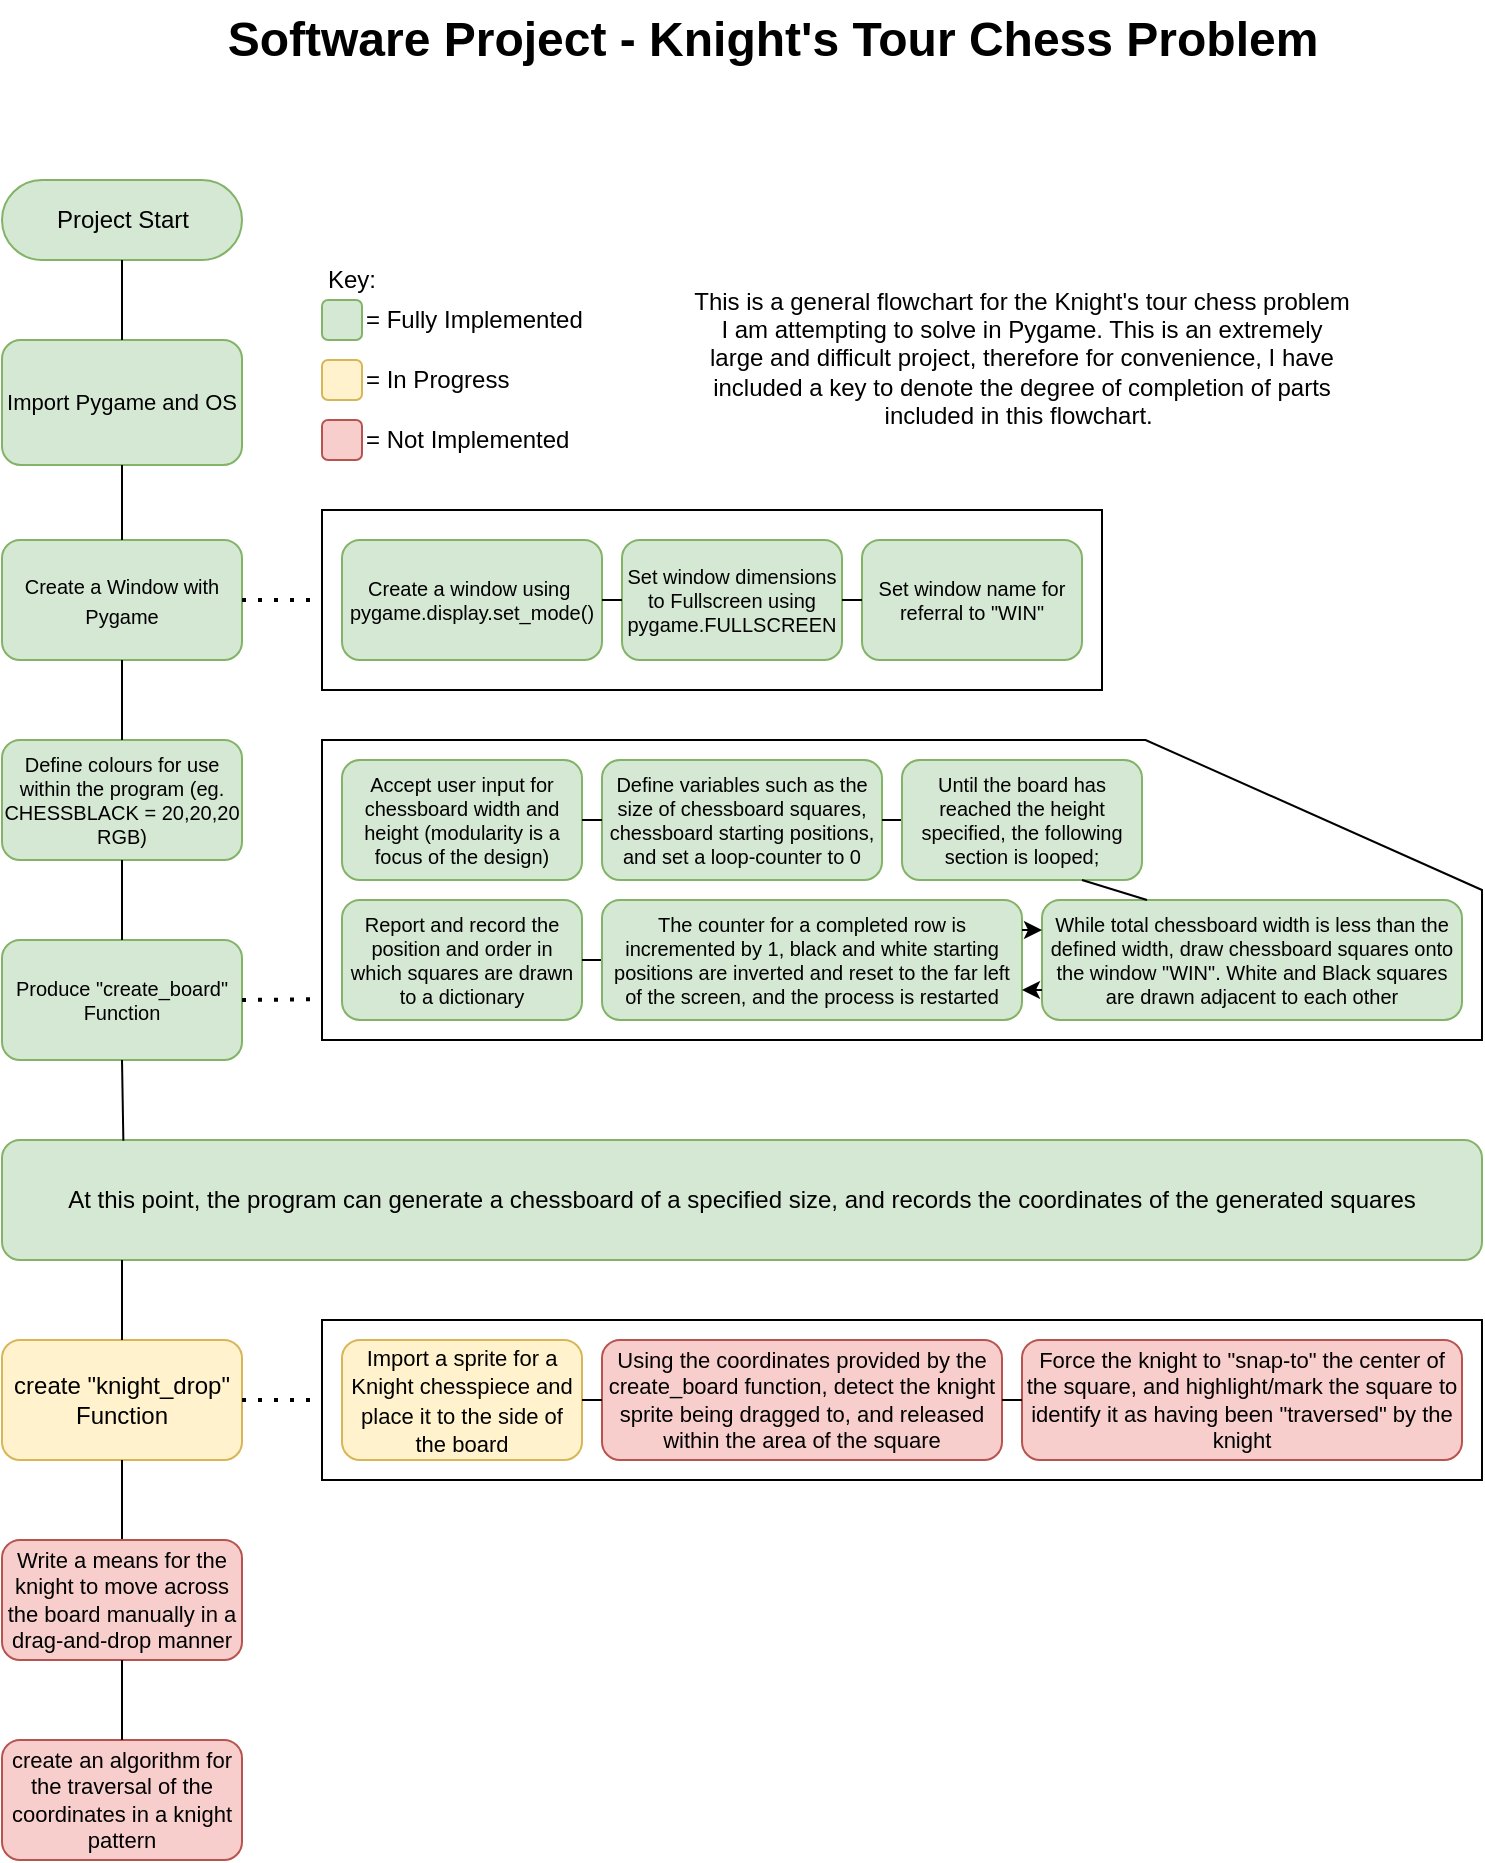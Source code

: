 <mxfile version="20.3.0" type="github">
  <diagram id="9U3Q2FAloubjgjWKz3vD" name="Page-1">
    <mxGraphModel dx="2188" dy="1172" grid="1" gridSize="10" guides="1" tooltips="1" connect="1" arrows="1" fold="1" page="1" pageScale="1" pageWidth="850" pageHeight="1100" math="0" shadow="0">
      <root>
        <mxCell id="0" />
        <mxCell id="1" parent="0" />
        <mxCell id="BqHGPQTl1dKRI6JXevEI-2" value="" style="verticalLabelPosition=bottom;verticalAlign=top;html=1;shape=mxgraph.basic.polygon;polyCoords=[[0,0],[0.71,0],[1,0.5],[1,0.75],[1,1],[0,1],[0,0.75],[0,0.25]];polyline=0;" vertex="1" parent="1">
          <mxGeometry x="200" y="400" width="580" height="150" as="geometry" />
        </mxCell>
        <mxCell id="eTlVAKslrcXKdiBdUREp-3" value="Software Project - Knight&#39;s Tour Chess Problem" style="text;strokeColor=none;fillColor=none;html=1;fontSize=24;fontStyle=1;verticalAlign=middle;align=center;" parent="1" vertex="1">
          <mxGeometry x="124" y="30" width="602" height="40" as="geometry" />
        </mxCell>
        <mxCell id="eTlVAKslrcXKdiBdUREp-4" value="This is a general flowchart for the Knight&#39;s tour chess problem I am attempting to solve in Pygame. This is an extremely large and difficult project, therefore for convenience, I have included a key to denote the degree of completion of parts included in this flowchart.&amp;nbsp;" style="text;html=1;strokeColor=none;fillColor=none;align=center;verticalAlign=middle;whiteSpace=wrap;rounded=0;" parent="1" vertex="1">
          <mxGeometry x="385" y="157.5" width="330" height="102.5" as="geometry" />
        </mxCell>
        <mxCell id="eTlVAKslrcXKdiBdUREp-5" value="Key:" style="text;html=1;strokeColor=none;fillColor=none;align=center;verticalAlign=middle;whiteSpace=wrap;rounded=0;" parent="1" vertex="1">
          <mxGeometry x="200" y="160" width="30" height="20" as="geometry" />
        </mxCell>
        <mxCell id="eTlVAKslrcXKdiBdUREp-6" value="" style="rounded=1;whiteSpace=wrap;html=1;fillColor=#d5e8d4;strokeColor=#82b366;" parent="1" vertex="1">
          <mxGeometry x="200" y="180" width="20" height="20" as="geometry" />
        </mxCell>
        <mxCell id="eTlVAKslrcXKdiBdUREp-7" value="" style="rounded=1;whiteSpace=wrap;html=1;fillColor=#fff2cc;strokeColor=#d6b656;" parent="1" vertex="1">
          <mxGeometry x="200" y="210" width="20" height="20" as="geometry" />
        </mxCell>
        <mxCell id="eTlVAKslrcXKdiBdUREp-8" value="" style="rounded=1;whiteSpace=wrap;html=1;fillColor=#f8cecc;strokeColor=#b85450;" parent="1" vertex="1">
          <mxGeometry x="200" y="240" width="20" height="20" as="geometry" />
        </mxCell>
        <mxCell id="eTlVAKslrcXKdiBdUREp-10" value="= In Progress" style="text;html=1;strokeColor=none;fillColor=none;align=left;verticalAlign=middle;rounded=0;" parent="1" vertex="1">
          <mxGeometry x="220" y="212.5" width="70" height="15" as="geometry" />
        </mxCell>
        <mxCell id="eTlVAKslrcXKdiBdUREp-11" value="= Fully Implemented" style="text;html=1;strokeColor=none;fillColor=none;align=left;verticalAlign=middle;rounded=0;" parent="1" vertex="1">
          <mxGeometry x="220" y="182.5" width="120" height="15" as="geometry" />
        </mxCell>
        <mxCell id="eTlVAKslrcXKdiBdUREp-12" value="= Not Implemented" style="text;html=1;strokeColor=none;fillColor=none;align=left;verticalAlign=middle;rounded=0;" parent="1" vertex="1">
          <mxGeometry x="220" y="235" width="100" height="30" as="geometry" />
        </mxCell>
        <mxCell id="eTlVAKslrcXKdiBdUREp-13" value="Project Start" style="html=1;dashed=0;whitespace=wrap;shape=mxgraph.dfd.start;fillColor=#d5e8d4;strokeColor=#82b366;" parent="1" vertex="1">
          <mxGeometry x="40" y="120" width="120" height="40" as="geometry" />
        </mxCell>
        <mxCell id="eTlVAKslrcXKdiBdUREp-14" value="&lt;font style=&quot;font-size: 11px;&quot;&gt;Import Pygame and OS&lt;/font&gt;" style="rounded=1;whiteSpace=wrap;html=1;fillColor=#d5e8d4;strokeColor=#82b366;" parent="1" vertex="1">
          <mxGeometry x="40" y="200" width="120" height="62.5" as="geometry" />
        </mxCell>
        <mxCell id="eTlVAKslrcXKdiBdUREp-15" value="" style="endArrow=none;html=1;rounded=0;fontSize=11;entryX=0.5;entryY=0.5;entryDx=0;entryDy=20;entryPerimeter=0;exitX=0.5;exitY=0;exitDx=0;exitDy=0;" parent="1" source="eTlVAKslrcXKdiBdUREp-14" target="eTlVAKslrcXKdiBdUREp-13" edge="1">
          <mxGeometry width="50" height="50" relative="1" as="geometry">
            <mxPoint x="80" y="220" as="sourcePoint" />
            <mxPoint x="130" y="170" as="targetPoint" />
          </mxGeometry>
        </mxCell>
        <mxCell id="eTlVAKslrcXKdiBdUREp-17" value="&lt;font style=&quot;font-size: 10px;&quot;&gt;Create a Window with Pygame&lt;/font&gt;" style="rounded=1;whiteSpace=wrap;html=1;fillColor=#d5e8d4;strokeColor=#82b366;" parent="1" vertex="1">
          <mxGeometry x="40" y="300" width="120" height="60" as="geometry" />
        </mxCell>
        <mxCell id="eTlVAKslrcXKdiBdUREp-18" value="" style="endArrow=none;html=1;rounded=0;fontSize=10;entryX=0.5;entryY=1;entryDx=0;entryDy=0;exitX=0.5;exitY=0;exitDx=0;exitDy=0;" parent="1" source="eTlVAKslrcXKdiBdUREp-17" target="eTlVAKslrcXKdiBdUREp-14" edge="1">
          <mxGeometry width="50" height="50" relative="1" as="geometry">
            <mxPoint x="60" y="280" as="sourcePoint" />
            <mxPoint x="110" y="230" as="targetPoint" />
          </mxGeometry>
        </mxCell>
        <mxCell id="K6Ctk4DiYDlHX3P9UcAB-1" value="Produce &quot;create_board&quot; Function" style="rounded=1;whiteSpace=wrap;html=1;fontSize=10;fillColor=#d5e8d4;strokeColor=#82b366;" parent="1" vertex="1">
          <mxGeometry x="40" y="500" width="120" height="60" as="geometry" />
        </mxCell>
        <mxCell id="K6Ctk4DiYDlHX3P9UcAB-2" value="" style="rounded=0;whiteSpace=wrap;html=1;fontSize=10;" parent="1" vertex="1">
          <mxGeometry x="200" y="285" width="390" height="90" as="geometry" />
        </mxCell>
        <mxCell id="K6Ctk4DiYDlHX3P9UcAB-3" value="" style="endArrow=none;dashed=1;html=1;dashPattern=1 3;strokeWidth=2;rounded=0;fontSize=10;exitX=1;exitY=0.5;exitDx=0;exitDy=0;entryX=0;entryY=0.5;entryDx=0;entryDy=0;" parent="1" source="eTlVAKslrcXKdiBdUREp-17" target="K6Ctk4DiYDlHX3P9UcAB-2" edge="1">
          <mxGeometry width="50" height="50" relative="1" as="geometry">
            <mxPoint x="280" y="260" as="sourcePoint" />
            <mxPoint x="260" y="250" as="targetPoint" />
          </mxGeometry>
        </mxCell>
        <mxCell id="K6Ctk4DiYDlHX3P9UcAB-4" value="Create a window using&amp;nbsp; pygame.display.set_mode()" style="rounded=1;whiteSpace=wrap;html=1;fontSize=10;fillColor=#d5e8d4;strokeColor=#82b366;" parent="1" vertex="1">
          <mxGeometry x="210" y="300" width="130" height="60" as="geometry" />
        </mxCell>
        <mxCell id="K6Ctk4DiYDlHX3P9UcAB-5" value="Set window dimensions to Fullscreen using pygame.FULLSCREEN" style="rounded=1;whiteSpace=wrap;html=1;fontSize=10;fillColor=#d5e8d4;strokeColor=#82b366;" parent="1" vertex="1">
          <mxGeometry x="350" y="300" width="110" height="60" as="geometry" />
        </mxCell>
        <mxCell id="K6Ctk4DiYDlHX3P9UcAB-6" value="" style="endArrow=none;html=1;rounded=0;fontSize=10;exitX=1;exitY=0.5;exitDx=0;exitDy=0;entryX=0;entryY=0.5;entryDx=0;entryDy=0;" parent="1" source="K6Ctk4DiYDlHX3P9UcAB-4" target="K6Ctk4DiYDlHX3P9UcAB-5" edge="1">
          <mxGeometry width="50" height="50" relative="1" as="geometry">
            <mxPoint x="300" y="305" as="sourcePoint" />
            <mxPoint x="350" y="255" as="targetPoint" />
          </mxGeometry>
        </mxCell>
        <mxCell id="K6Ctk4DiYDlHX3P9UcAB-7" value="Set window name for referral to &quot;WIN&quot;" style="rounded=1;whiteSpace=wrap;html=1;fontSize=10;fillColor=#d5e8d4;strokeColor=#82b366;" parent="1" vertex="1">
          <mxGeometry x="470" y="300" width="110" height="60" as="geometry" />
        </mxCell>
        <mxCell id="K6Ctk4DiYDlHX3P9UcAB-8" value="" style="endArrow=none;html=1;rounded=0;fontSize=10;exitX=1;exitY=0.5;exitDx=0;exitDy=0;entryX=0;entryY=0.5;entryDx=0;entryDy=0;" parent="1" source="K6Ctk4DiYDlHX3P9UcAB-5" target="K6Ctk4DiYDlHX3P9UcAB-7" edge="1">
          <mxGeometry width="50" height="50" relative="1" as="geometry">
            <mxPoint x="420" y="300" as="sourcePoint" />
            <mxPoint x="470" y="250" as="targetPoint" />
          </mxGeometry>
        </mxCell>
        <mxCell id="K6Ctk4DiYDlHX3P9UcAB-9" value="Define colours for use within the program (eg. CHESSBLACK = 20,20,20 RGB)" style="rounded=1;whiteSpace=wrap;html=1;fontSize=10;fillColor=#d5e8d4;strokeColor=#82b366;" parent="1" vertex="1">
          <mxGeometry x="40" y="400" width="120" height="60" as="geometry" />
        </mxCell>
        <mxCell id="K6Ctk4DiYDlHX3P9UcAB-10" value="" style="endArrow=none;html=1;rounded=0;fontSize=10;entryX=0.5;entryY=1;entryDx=0;entryDy=0;exitX=0.5;exitY=0;exitDx=0;exitDy=0;" parent="1" source="K6Ctk4DiYDlHX3P9UcAB-9" target="eTlVAKslrcXKdiBdUREp-17" edge="1">
          <mxGeometry width="50" height="50" relative="1" as="geometry">
            <mxPoint x="240" y="510" as="sourcePoint" />
            <mxPoint x="290" y="460" as="targetPoint" />
          </mxGeometry>
        </mxCell>
        <mxCell id="K6Ctk4DiYDlHX3P9UcAB-11" value="" style="endArrow=none;html=1;rounded=0;fontSize=10;entryX=0.5;entryY=1;entryDx=0;entryDy=0;exitX=0.5;exitY=0;exitDx=0;exitDy=0;" parent="1" source="K6Ctk4DiYDlHX3P9UcAB-1" target="K6Ctk4DiYDlHX3P9UcAB-9" edge="1">
          <mxGeometry width="50" height="50" relative="1" as="geometry">
            <mxPoint x="210" y="520" as="sourcePoint" />
            <mxPoint x="260" y="470" as="targetPoint" />
          </mxGeometry>
        </mxCell>
        <mxCell id="K6Ctk4DiYDlHX3P9UcAB-13" value="Accept user input for chessboard width and height (modularity is a focus of the design)" style="rounded=1;whiteSpace=wrap;html=1;fontSize=10;fillColor=#d5e8d4;strokeColor=#82b366;" parent="1" vertex="1">
          <mxGeometry x="210" y="410" width="120" height="60" as="geometry" />
        </mxCell>
        <mxCell id="K6Ctk4DiYDlHX3P9UcAB-14" value="" style="endArrow=none;dashed=1;html=1;dashPattern=1 3;strokeWidth=2;rounded=0;fontSize=10;exitX=1;exitY=0.5;exitDx=0;exitDy=0;entryX=0;entryY=0.864;entryDx=0;entryDy=0;entryPerimeter=0;" parent="1" source="K6Ctk4DiYDlHX3P9UcAB-1" edge="1">
          <mxGeometry width="50" height="50" relative="1" as="geometry">
            <mxPoint x="350" y="510" as="sourcePoint" />
            <mxPoint x="200" y="529.6" as="targetPoint" />
          </mxGeometry>
        </mxCell>
        <mxCell id="K6Ctk4DiYDlHX3P9UcAB-15" value="Define variables such as the size of chessboard squares, chessboard starting positions, and set a loop-counter to 0" style="rounded=1;whiteSpace=wrap;html=1;fontSize=10;fillColor=#d5e8d4;strokeColor=#82b366;" parent="1" vertex="1">
          <mxGeometry x="340" y="410" width="140" height="60" as="geometry" />
        </mxCell>
        <mxCell id="K6Ctk4DiYDlHX3P9UcAB-16" value="" style="endArrow=none;html=1;rounded=0;fontSize=10;exitX=1;exitY=0.5;exitDx=0;exitDy=0;entryX=0;entryY=0.5;entryDx=0;entryDy=0;" parent="1" source="K6Ctk4DiYDlHX3P9UcAB-13" target="K6Ctk4DiYDlHX3P9UcAB-15" edge="1">
          <mxGeometry width="50" height="50" relative="1" as="geometry">
            <mxPoint x="450" y="470" as="sourcePoint" />
            <mxPoint x="500" y="420" as="targetPoint" />
          </mxGeometry>
        </mxCell>
        <mxCell id="K6Ctk4DiYDlHX3P9UcAB-17" value="While total chessboard width is less than the defined width, draw chessboard squares onto the window &quot;WIN&quot;. White and Black squares are drawn adjacent to each other" style="rounded=1;whiteSpace=wrap;html=1;fontSize=10;fillColor=#d5e8d4;strokeColor=#82b366;" parent="1" vertex="1">
          <mxGeometry x="560" y="480" width="210" height="60" as="geometry" />
        </mxCell>
        <mxCell id="K6Ctk4DiYDlHX3P9UcAB-18" value="" style="endArrow=none;html=1;rounded=0;fontSize=10;exitX=1;exitY=0.5;exitDx=0;exitDy=0;entryX=0;entryY=0.5;entryDx=0;entryDy=0;" parent="1" source="K6Ctk4DiYDlHX3P9UcAB-15" target="K6Ctk4DiYDlHX3P9UcAB-23" edge="1">
          <mxGeometry width="50" height="50" relative="1" as="geometry">
            <mxPoint x="550" y="490" as="sourcePoint" />
            <mxPoint x="480" y="390" as="targetPoint" />
          </mxGeometry>
        </mxCell>
        <mxCell id="K6Ctk4DiYDlHX3P9UcAB-19" value="Report and record the position and order in which squares are drawn to a dictionary" style="rounded=1;whiteSpace=wrap;html=1;fontSize=10;fillColor=#d5e8d4;strokeColor=#82b366;" parent="1" vertex="1">
          <mxGeometry x="210" y="480" width="120" height="60" as="geometry" />
        </mxCell>
        <mxCell id="K6Ctk4DiYDlHX3P9UcAB-20" value="" style="endArrow=none;html=1;rounded=0;fontSize=10;entryX=1;entryY=0.5;entryDx=0;entryDy=0;exitX=0;exitY=0.5;exitDx=0;exitDy=0;" parent="1" source="K6Ctk4DiYDlHX3P9UcAB-25" target="K6Ctk4DiYDlHX3P9UcAB-19" edge="1">
          <mxGeometry width="50" height="50" relative="1" as="geometry">
            <mxPoint x="530" y="380" as="sourcePoint" />
            <mxPoint x="650" y="440" as="targetPoint" />
          </mxGeometry>
        </mxCell>
        <mxCell id="K6Ctk4DiYDlHX3P9UcAB-23" value="Until the board has reached the height specified, the following section is looped;" style="rounded=1;whiteSpace=wrap;html=1;fontSize=10;fillColor=#d5e8d4;strokeColor=#82b366;" parent="1" vertex="1">
          <mxGeometry x="490" y="410" width="120" height="60" as="geometry" />
        </mxCell>
        <mxCell id="K6Ctk4DiYDlHX3P9UcAB-24" value="" style="endArrow=none;html=1;rounded=0;fontSize=10;entryX=0.25;entryY=0;entryDx=0;entryDy=0;exitX=0.75;exitY=1;exitDx=0;exitDy=0;" parent="1" source="K6Ctk4DiYDlHX3P9UcAB-23" target="K6Ctk4DiYDlHX3P9UcAB-17" edge="1">
          <mxGeometry width="50" height="50" relative="1" as="geometry">
            <mxPoint x="510" y="430" as="sourcePoint" />
            <mxPoint x="560" y="380" as="targetPoint" />
          </mxGeometry>
        </mxCell>
        <mxCell id="K6Ctk4DiYDlHX3P9UcAB-25" value="The counter for a completed row is incremented by 1, black and white starting positions are inverted and reset to the far left of the screen, and the process is restarted" style="rounded=1;whiteSpace=wrap;html=1;fontSize=10;fillColor=#d5e8d4;strokeColor=#82b366;" parent="1" vertex="1">
          <mxGeometry x="340" y="480" width="210" height="60" as="geometry" />
        </mxCell>
        <mxCell id="K6Ctk4DiYDlHX3P9UcAB-27" value="" style="endArrow=classic;html=1;rounded=0;fontSize=10;exitX=0;exitY=0.75;exitDx=0;exitDy=0;entryX=1;entryY=0.75;entryDx=0;entryDy=0;" parent="1" source="K6Ctk4DiYDlHX3P9UcAB-17" target="K6Ctk4DiYDlHX3P9UcAB-25" edge="1">
          <mxGeometry width="50" height="50" relative="1" as="geometry">
            <mxPoint x="530" y="460" as="sourcePoint" />
            <mxPoint x="580" y="410" as="targetPoint" />
          </mxGeometry>
        </mxCell>
        <mxCell id="K6Ctk4DiYDlHX3P9UcAB-28" value="" style="endArrow=classic;html=1;rounded=0;fontSize=10;exitX=1;exitY=0.25;exitDx=0;exitDy=0;entryX=0;entryY=0.25;entryDx=0;entryDy=0;" parent="1" source="K6Ctk4DiYDlHX3P9UcAB-25" target="K6Ctk4DiYDlHX3P9UcAB-17" edge="1">
          <mxGeometry width="50" height="50" relative="1" as="geometry">
            <mxPoint x="530" y="460" as="sourcePoint" />
            <mxPoint x="580" y="410" as="targetPoint" />
          </mxGeometry>
        </mxCell>
        <mxCell id="BqHGPQTl1dKRI6JXevEI-3" value="At this point, the program can generate a chessboard of a specified size, and records the coordinates of the generated squares" style="rounded=1;whiteSpace=wrap;html=1;fillColor=#d5e8d4;strokeColor=#82b366;" vertex="1" parent="1">
          <mxGeometry x="40" y="600" width="740" height="60" as="geometry" />
        </mxCell>
        <mxCell id="BqHGPQTl1dKRI6JXevEI-4" value="" style="endArrow=none;html=1;rounded=0;entryX=0.5;entryY=1;entryDx=0;entryDy=0;exitX=0.082;exitY=0.007;exitDx=0;exitDy=0;exitPerimeter=0;" edge="1" parent="1" source="BqHGPQTl1dKRI6JXevEI-3" target="K6Ctk4DiYDlHX3P9UcAB-1">
          <mxGeometry width="50" height="50" relative="1" as="geometry">
            <mxPoint x="100" y="600" as="sourcePoint" />
            <mxPoint x="210" y="550" as="targetPoint" />
          </mxGeometry>
        </mxCell>
        <mxCell id="BqHGPQTl1dKRI6JXevEI-5" value="create &quot;knight_drop&quot; Function" style="rounded=1;whiteSpace=wrap;html=1;fillColor=#fff2cc;strokeColor=#d6b656;" vertex="1" parent="1">
          <mxGeometry x="40" y="700" width="120" height="60" as="geometry" />
        </mxCell>
        <mxCell id="BqHGPQTl1dKRI6JXevEI-6" value="" style="endArrow=none;html=1;rounded=0;exitX=0.5;exitY=0;exitDx=0;exitDy=0;" edge="1" parent="1" source="BqHGPQTl1dKRI6JXevEI-5">
          <mxGeometry width="50" height="50" relative="1" as="geometry">
            <mxPoint x="330" y="720" as="sourcePoint" />
            <mxPoint x="100" y="660" as="targetPoint" />
          </mxGeometry>
        </mxCell>
        <mxCell id="BqHGPQTl1dKRI6JXevEI-7" value="" style="rounded=0;whiteSpace=wrap;html=1;" vertex="1" parent="1">
          <mxGeometry x="200" y="690" width="580" height="80" as="geometry" />
        </mxCell>
        <mxCell id="BqHGPQTl1dKRI6JXevEI-8" value="&lt;font style=&quot;font-size: 11px;&quot;&gt;Import a sprite for a Knight chesspiece and place it to the side of the board&lt;/font&gt;" style="rounded=1;whiteSpace=wrap;html=1;fillColor=#fff2cc;strokeColor=#d6b656;" vertex="1" parent="1">
          <mxGeometry x="210" y="700" width="120" height="60" as="geometry" />
        </mxCell>
        <mxCell id="BqHGPQTl1dKRI6JXevEI-9" value="Using the coordinates provided by the create_board function, detect the knight sprite being dragged to, and released within the area of the square" style="rounded=1;whiteSpace=wrap;html=1;fontSize=11;fillColor=#f8cecc;strokeColor=#b85450;" vertex="1" parent="1">
          <mxGeometry x="340" y="700" width="200" height="60" as="geometry" />
        </mxCell>
        <mxCell id="BqHGPQTl1dKRI6JXevEI-10" value="" style="endArrow=none;html=1;rounded=0;fontSize=11;exitX=1;exitY=0.5;exitDx=0;exitDy=0;entryX=0;entryY=0.5;entryDx=0;entryDy=0;" edge="1" parent="1" source="BqHGPQTl1dKRI6JXevEI-8" target="BqHGPQTl1dKRI6JXevEI-9">
          <mxGeometry width="50" height="50" relative="1" as="geometry">
            <mxPoint x="410" y="710" as="sourcePoint" />
            <mxPoint x="460" y="660" as="targetPoint" />
          </mxGeometry>
        </mxCell>
        <mxCell id="BqHGPQTl1dKRI6JXevEI-11" value="" style="endArrow=none;dashed=1;html=1;dashPattern=1 3;strokeWidth=2;rounded=0;fontSize=11;exitX=1;exitY=0.5;exitDx=0;exitDy=0;entryX=0;entryY=0.5;entryDx=0;entryDy=0;" edge="1" parent="1" source="BqHGPQTl1dKRI6JXevEI-5" target="BqHGPQTl1dKRI6JXevEI-7">
          <mxGeometry width="50" height="50" relative="1" as="geometry">
            <mxPoint x="300" y="730" as="sourcePoint" />
            <mxPoint x="350" y="680" as="targetPoint" />
          </mxGeometry>
        </mxCell>
        <mxCell id="BqHGPQTl1dKRI6JXevEI-12" value="Force the knight to &quot;snap-to&quot; the center of the square, and highlight/mark the square to identify it as having been &quot;traversed&quot; by the knight" style="rounded=1;whiteSpace=wrap;html=1;fontSize=11;fillColor=#f8cecc;strokeColor=#b85450;" vertex="1" parent="1">
          <mxGeometry x="550" y="700" width="220" height="60" as="geometry" />
        </mxCell>
        <mxCell id="BqHGPQTl1dKRI6JXevEI-13" value="" style="endArrow=none;html=1;rounded=0;fontSize=11;entryX=0;entryY=0.5;entryDx=0;entryDy=0;exitX=1;exitY=0.5;exitDx=0;exitDy=0;" edge="1" parent="1" source="BqHGPQTl1dKRI6JXevEI-9" target="BqHGPQTl1dKRI6JXevEI-12">
          <mxGeometry width="50" height="50" relative="1" as="geometry">
            <mxPoint x="500" y="770" as="sourcePoint" />
            <mxPoint x="550" y="720" as="targetPoint" />
          </mxGeometry>
        </mxCell>
        <mxCell id="BqHGPQTl1dKRI6JXevEI-14" value="create an algorithm for the traversal of the coordinates in a knight pattern" style="rounded=1;whiteSpace=wrap;html=1;fontSize=11;fillColor=#f8cecc;strokeColor=#b85450;" vertex="1" parent="1">
          <mxGeometry x="40" y="900" width="120" height="60" as="geometry" />
        </mxCell>
        <mxCell id="BqHGPQTl1dKRI6JXevEI-15" value="" style="endArrow=none;html=1;rounded=0;fontSize=11;entryX=0.5;entryY=1;entryDx=0;entryDy=0;exitX=0.5;exitY=0;exitDx=0;exitDy=0;" edge="1" parent="1" source="BqHGPQTl1dKRI6JXevEI-16" target="BqHGPQTl1dKRI6JXevEI-5">
          <mxGeometry width="50" height="50" relative="1" as="geometry">
            <mxPoint x="120" y="780" as="sourcePoint" />
            <mxPoint x="310" y="700" as="targetPoint" />
          </mxGeometry>
        </mxCell>
        <mxCell id="BqHGPQTl1dKRI6JXevEI-16" value="Write a means for the knight to move across the board manually in a drag-and-drop manner" style="rounded=1;whiteSpace=wrap;html=1;fontSize=11;fillColor=#f8cecc;strokeColor=#b85450;" vertex="1" parent="1">
          <mxGeometry x="40" y="800" width="120" height="60" as="geometry" />
        </mxCell>
        <mxCell id="BqHGPQTl1dKRI6JXevEI-17" value="" style="endArrow=none;html=1;rounded=0;fontSize=11;entryX=0.5;entryY=1;entryDx=0;entryDy=0;exitX=0.5;exitY=0;exitDx=0;exitDy=0;" edge="1" parent="1" source="BqHGPQTl1dKRI6JXevEI-14" target="BqHGPQTl1dKRI6JXevEI-16">
          <mxGeometry width="50" height="50" relative="1" as="geometry">
            <mxPoint x="260" y="840" as="sourcePoint" />
            <mxPoint x="310" y="790" as="targetPoint" />
          </mxGeometry>
        </mxCell>
      </root>
    </mxGraphModel>
  </diagram>
</mxfile>

